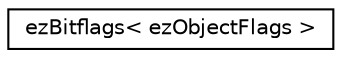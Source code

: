 digraph "Graphical Class Hierarchy"
{
 // LATEX_PDF_SIZE
  edge [fontname="Helvetica",fontsize="10",labelfontname="Helvetica",labelfontsize="10"];
  node [fontname="Helvetica",fontsize="10",shape=record];
  rankdir="LR";
  Node0 [label="ezBitflags\< ezObjectFlags \>",height=0.2,width=0.4,color="black", fillcolor="white", style="filled",URL="$d1/dec/structez_bitflags.htm",tooltip=" "];
}
